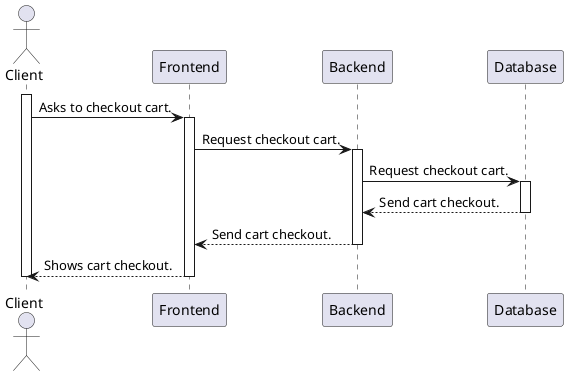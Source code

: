 @startuml

actor Client
participant Frontend
participant Backend
participant Database

activate Client
Client -> Frontend: Asks to checkout cart.
activate Frontend
Frontend -> Backend: Request checkout cart.
activate Backend
Backend -> Database: Request checkout cart.
activate Database
Database --> Backend: Send cart checkout.
deactivate Database
Backend --> Frontend: Send cart checkout.
deactivate Backend
Frontend --> Client: Shows cart checkout.
deactivate Frontend
deactivate Client

@enduml